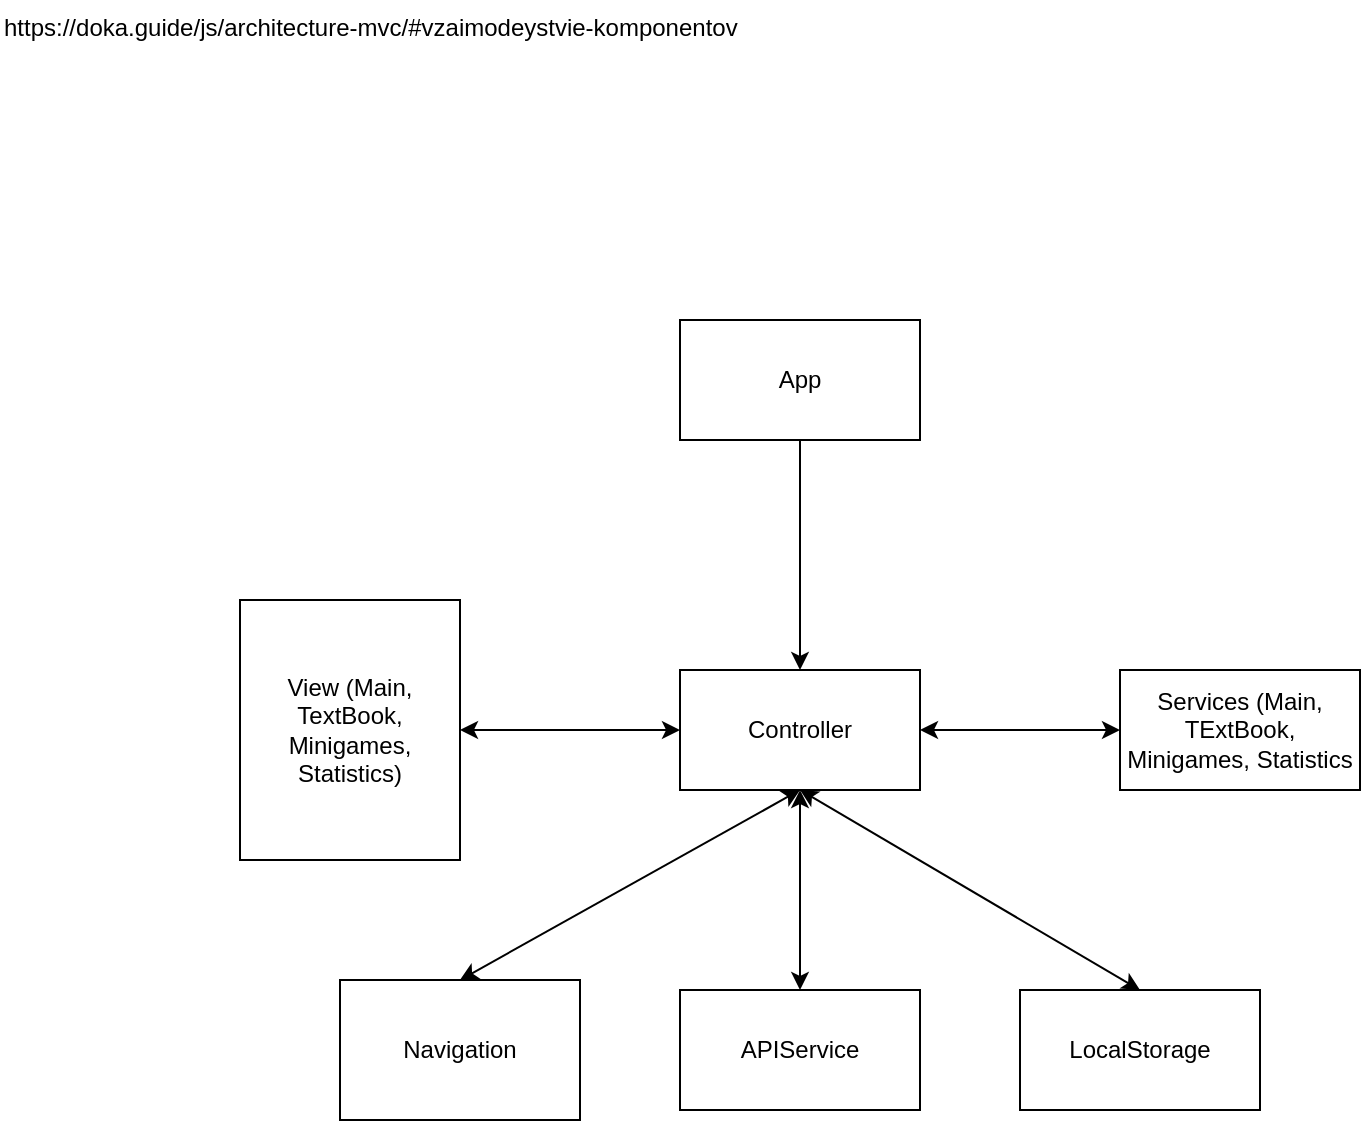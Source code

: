 <mxfile>
    <diagram id="nzRrBYbC5Guwqp7PuNBl" name="Page-1">
        <mxGraphModel dx="593" dy="605" grid="1" gridSize="10" guides="1" tooltips="1" connect="1" arrows="1" fold="1" page="1" pageScale="1" pageWidth="850" pageHeight="1100" math="0" shadow="0">
            <root>
                <mxCell id="0"/>
                <mxCell id="1" parent="0"/>
                <mxCell id="4" value="View (Main, TextBook, Minigames, Statistics)" style="rounded=0;whiteSpace=wrap;html=1;" parent="1" vertex="1">
                    <mxGeometry x="130" y="310" width="110" height="130" as="geometry"/>
                </mxCell>
                <mxCell id="12" value="Services (Main, TExtBook, Minigames, Statistics" style="rounded=0;whiteSpace=wrap;html=1;" parent="1" vertex="1">
                    <mxGeometry x="570" y="345" width="120" height="60" as="geometry"/>
                </mxCell>
                <mxCell id="18" value="APIService" style="rounded=0;whiteSpace=wrap;html=1;" parent="1" vertex="1">
                    <mxGeometry x="350" y="505" width="120" height="60" as="geometry"/>
                </mxCell>
                <mxCell id="19" value="LocalStorage" style="rounded=0;whiteSpace=wrap;html=1;" parent="1" vertex="1">
                    <mxGeometry x="520" y="505" width="120" height="60" as="geometry"/>
                </mxCell>
                <mxCell id="20" value="Navigation" style="rounded=0;whiteSpace=wrap;html=1;" parent="1" vertex="1">
                    <mxGeometry x="180" y="500" width="120" height="70" as="geometry"/>
                </mxCell>
                <mxCell id="22" value="Controller" style="rounded=0;whiteSpace=wrap;html=1;" parent="1" vertex="1">
                    <mxGeometry x="350" y="345" width="120" height="60" as="geometry"/>
                </mxCell>
                <mxCell id="32" value="" style="endArrow=classic;startArrow=classic;html=1;entryX=0;entryY=0.5;entryDx=0;entryDy=0;exitX=1;exitY=0.5;exitDx=0;exitDy=0;" parent="1" source="4" target="22" edge="1">
                    <mxGeometry width="50" height="50" relative="1" as="geometry">
                        <mxPoint x="240" y="400" as="sourcePoint"/>
                        <mxPoint x="290" y="350" as="targetPoint"/>
                    </mxGeometry>
                </mxCell>
                <mxCell id="33" value="App" style="rounded=0;whiteSpace=wrap;html=1;" parent="1" vertex="1">
                    <mxGeometry x="350" y="170" width="120" height="60" as="geometry"/>
                </mxCell>
                <mxCell id="34" value="" style="endArrow=classic;html=1;entryX=0.5;entryY=0;entryDx=0;entryDy=0;" parent="1" source="33" target="22" edge="1">
                    <mxGeometry width="50" height="50" relative="1" as="geometry">
                        <mxPoint x="400" y="470" as="sourcePoint"/>
                        <mxPoint x="450" y="420" as="targetPoint"/>
                    </mxGeometry>
                </mxCell>
                <mxCell id="35" value="" style="endArrow=classic;startArrow=classic;html=1;exitX=1;exitY=0.5;exitDx=0;exitDy=0;entryX=0;entryY=0.5;entryDx=0;entryDy=0;" parent="1" source="22" target="12" edge="1">
                    <mxGeometry width="50" height="50" relative="1" as="geometry">
                        <mxPoint x="500" y="410" as="sourcePoint"/>
                        <mxPoint x="550" y="360" as="targetPoint"/>
                    </mxGeometry>
                </mxCell>
                <mxCell id="36" value="" style="endArrow=classic;startArrow=classic;html=1;exitX=0.5;exitY=0;exitDx=0;exitDy=0;entryX=0.5;entryY=1;entryDx=0;entryDy=0;" parent="1" source="20" target="22" edge="1">
                    <mxGeometry width="50" height="50" relative="1" as="geometry">
                        <mxPoint x="400" y="470" as="sourcePoint"/>
                        <mxPoint x="450" y="420" as="targetPoint"/>
                    </mxGeometry>
                </mxCell>
                <mxCell id="37" value="" style="endArrow=classic;startArrow=classic;html=1;exitX=0.5;exitY=0;exitDx=0;exitDy=0;entryX=0.5;entryY=1;entryDx=0;entryDy=0;" parent="1" source="18" target="22" edge="1">
                    <mxGeometry width="50" height="50" relative="1" as="geometry">
                        <mxPoint x="390" y="500" as="sourcePoint"/>
                        <mxPoint x="440" y="450" as="targetPoint"/>
                    </mxGeometry>
                </mxCell>
                <mxCell id="38" value="" style="endArrow=classic;startArrow=classic;html=1;exitX=0.5;exitY=0;exitDx=0;exitDy=0;entryX=0.5;entryY=1;entryDx=0;entryDy=0;" parent="1" source="19" target="22" edge="1">
                    <mxGeometry width="50" height="50" relative="1" as="geometry">
                        <mxPoint x="550" y="490" as="sourcePoint"/>
                        <mxPoint x="600" y="440" as="targetPoint"/>
                    </mxGeometry>
                </mxCell>
                <UserObject label="https://doka.guide/js/architecture-mvc/#vzaimodeystvie-komponentov" link="https://doka.guide/js/architecture-mvc/#vzaimodeystvie-komponentov" id="39">
                    <mxCell style="text;whiteSpace=wrap;html=1;" vertex="1" parent="1">
                        <mxGeometry x="10" y="10" width="390" height="30" as="geometry"/>
                    </mxCell>
                </UserObject>
            </root>
        </mxGraphModel>
    </diagram>
</mxfile>